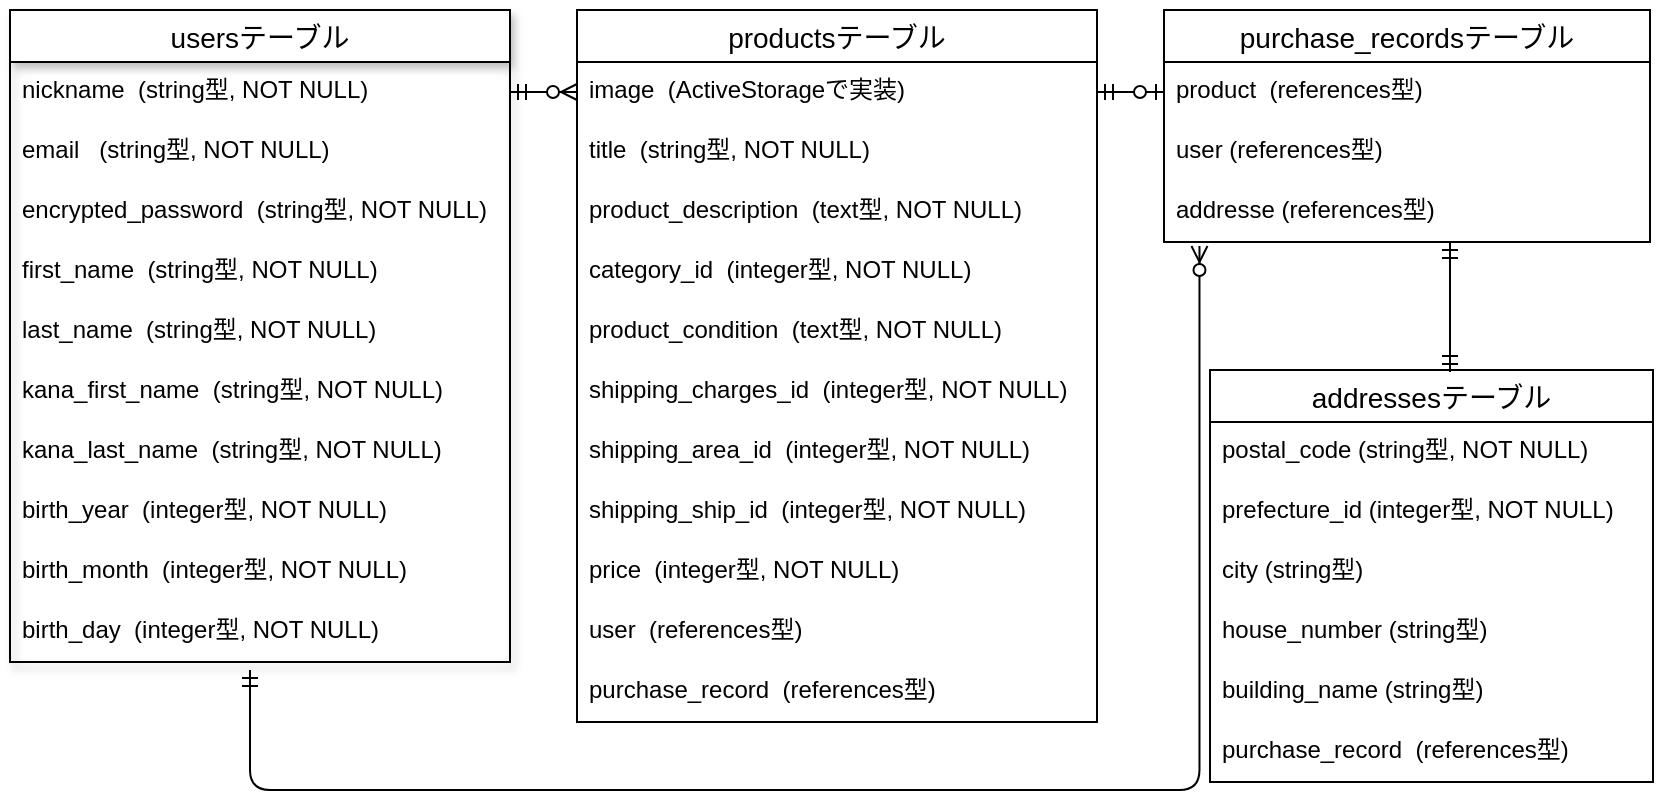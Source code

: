 <mxfile>
    <diagram id="MZY5vUZhtgzyz-PuE6bs" name="ページ1">
        <mxGraphModel dx="1032" dy="153" grid="1" gridSize="10" guides="1" tooltips="1" connect="1" arrows="1" fold="1" page="1" pageScale="1" pageWidth="827" pageHeight="1169" math="0" shadow="0">
            <root>
                <mxCell id="0"/>
                <mxCell id="1" parent="0"/>
                <mxCell id="31" value="usersテーブル" style="swimlane;fontStyle=0;childLayout=stackLayout;horizontal=1;startSize=26;horizontalStack=0;resizeParent=1;resizeParentMax=0;resizeLast=0;collapsible=1;marginBottom=0;align=center;fontSize=14;shadow=1;verticalAlign=middle;" parent="1" vertex="1">
                    <mxGeometry y="40" width="250" height="326" as="geometry"/>
                </mxCell>
                <mxCell id="32" value="nickname  (string型, NOT NULL)" style="text;strokeColor=none;fillColor=none;spacingLeft=4;spacingRight=4;overflow=hidden;rotatable=0;points=[[0,0.5],[1,0.5]];portConstraint=eastwest;fontSize=12;" parent="31" vertex="1">
                    <mxGeometry y="26" width="250" height="30" as="geometry"/>
                </mxCell>
                <mxCell id="33" value="email   (string型, NOT NULL)" style="text;strokeColor=none;fillColor=none;spacingLeft=4;spacingRight=4;overflow=hidden;rotatable=0;points=[[0,0.5],[1,0.5]];portConstraint=eastwest;fontSize=12;" parent="31" vertex="1">
                    <mxGeometry y="56" width="250" height="30" as="geometry"/>
                </mxCell>
                <mxCell id="34" value="encrypted_password  (string型, NOT NULL)" style="text;strokeColor=none;fillColor=none;spacingLeft=4;spacingRight=4;overflow=hidden;rotatable=0;points=[[0,0.5],[1,0.5]];portConstraint=eastwest;fontSize=12;" parent="31" vertex="1">
                    <mxGeometry y="86" width="250" height="30" as="geometry"/>
                </mxCell>
                <mxCell id="36" value="first_name  (string型, NOT NULL)" style="text;strokeColor=none;fillColor=none;spacingLeft=4;spacingRight=4;overflow=hidden;rotatable=0;points=[[0,0.5],[1,0.5]];portConstraint=eastwest;fontSize=12;" parent="31" vertex="1">
                    <mxGeometry y="116" width="250" height="30" as="geometry"/>
                </mxCell>
                <mxCell id="37" value="last_name  (string型, NOT NULL)" style="text;strokeColor=none;fillColor=none;spacingLeft=4;spacingRight=4;overflow=hidden;rotatable=0;points=[[0,0.5],[1,0.5]];portConstraint=eastwest;fontSize=12;" parent="31" vertex="1">
                    <mxGeometry y="146" width="250" height="30" as="geometry"/>
                </mxCell>
                <mxCell id="38" value="kana_first_name  (string型, NOT NULL)" style="text;strokeColor=none;fillColor=none;spacingLeft=4;spacingRight=4;overflow=hidden;rotatable=0;points=[[0,0.5],[1,0.5]];portConstraint=eastwest;fontSize=12;" parent="31" vertex="1">
                    <mxGeometry y="176" width="250" height="30" as="geometry"/>
                </mxCell>
                <mxCell id="39" value="kana_last_name  (string型, NOT NULL)" style="text;strokeColor=none;fillColor=none;spacingLeft=4;spacingRight=4;overflow=hidden;rotatable=0;points=[[0,0.5],[1,0.5]];portConstraint=eastwest;fontSize=12;" parent="31" vertex="1">
                    <mxGeometry y="206" width="250" height="30" as="geometry"/>
                </mxCell>
                <mxCell id="40" value="birth_year  (integer型, NOT NULL)" style="text;strokeColor=none;fillColor=none;spacingLeft=4;spacingRight=4;overflow=hidden;rotatable=0;points=[[0,0.5],[1,0.5]];portConstraint=eastwest;fontSize=12;" parent="31" vertex="1">
                    <mxGeometry y="236" width="250" height="30" as="geometry"/>
                </mxCell>
                <mxCell id="41" value="birth_month  (integer型, NOT NULL)" style="text;strokeColor=none;fillColor=none;spacingLeft=4;spacingRight=4;overflow=hidden;rotatable=0;points=[[0,0.5],[1,0.5]];portConstraint=eastwest;fontSize=12;" parent="31" vertex="1">
                    <mxGeometry y="266" width="250" height="30" as="geometry"/>
                </mxCell>
                <mxCell id="42" value="birth_day  (integer型, NOT NULL)" style="text;strokeColor=none;fillColor=none;spacingLeft=4;spacingRight=4;overflow=hidden;rotatable=0;points=[[0,0.5],[1,0.5]];portConstraint=eastwest;fontSize=12;" parent="31" vertex="1">
                    <mxGeometry y="296" width="250" height="30" as="geometry"/>
                </mxCell>
                <mxCell id="43" value="productsテーブル" style="swimlane;fontStyle=0;childLayout=stackLayout;horizontal=1;startSize=26;horizontalStack=0;resizeParent=1;resizeParentMax=0;resizeLast=0;collapsible=1;marginBottom=0;align=center;fontSize=14;fillColor=none;gradientColor=none;" parent="1" vertex="1">
                    <mxGeometry x="283.5" y="40" width="260" height="356" as="geometry"/>
                </mxCell>
                <mxCell id="44" value="image  (ActiveStorageで実装)" style="text;strokeColor=none;fillColor=none;spacingLeft=4;spacingRight=4;overflow=hidden;rotatable=0;points=[[0,0.5],[1,0.5]];portConstraint=eastwest;fontSize=12;" parent="43" vertex="1">
                    <mxGeometry y="26" width="260" height="30" as="geometry"/>
                </mxCell>
                <mxCell id="45" value="title  (string型, NOT NULL)" style="text;strokeColor=none;fillColor=none;spacingLeft=4;spacingRight=4;overflow=hidden;rotatable=0;points=[[0,0.5],[1,0.5]];portConstraint=eastwest;fontSize=12;" parent="43" vertex="1">
                    <mxGeometry y="56" width="260" height="30" as="geometry"/>
                </mxCell>
                <mxCell id="46" value="product_description  (text型, NOT NULL)" style="text;strokeColor=none;fillColor=none;spacingLeft=4;spacingRight=4;overflow=hidden;rotatable=0;points=[[0,0.5],[1,0.5]];portConstraint=eastwest;fontSize=12;" parent="43" vertex="1">
                    <mxGeometry y="86" width="260" height="30" as="geometry"/>
                </mxCell>
                <mxCell id="47" value="category_id  (integer型, NOT NULL)" style="text;strokeColor=none;fillColor=none;spacingLeft=4;spacingRight=4;overflow=hidden;rotatable=0;points=[[0,0.5],[1,0.5]];portConstraint=eastwest;fontSize=12;" parent="43" vertex="1">
                    <mxGeometry y="116" width="260" height="30" as="geometry"/>
                </mxCell>
                <mxCell id="48" value="product_condition  (text型, NOT NULL)" style="text;strokeColor=none;fillColor=none;spacingLeft=4;spacingRight=4;overflow=hidden;rotatable=0;points=[[0,0.5],[1,0.5]];portConstraint=eastwest;fontSize=12;" parent="43" vertex="1">
                    <mxGeometry y="146" width="260" height="30" as="geometry"/>
                </mxCell>
                <mxCell id="49" value="shipping_charges_id  (integer型, NOT NULL)" style="text;strokeColor=none;fillColor=none;spacingLeft=4;spacingRight=4;overflow=hidden;rotatable=0;points=[[0,0.5],[1,0.5]];portConstraint=eastwest;fontSize=12;" parent="43" vertex="1">
                    <mxGeometry y="176" width="260" height="30" as="geometry"/>
                </mxCell>
                <mxCell id="50" value="shipping_area_id  (integer型, NOT NULL)" style="text;strokeColor=none;fillColor=none;spacingLeft=4;spacingRight=4;overflow=hidden;rotatable=0;points=[[0,0.5],[1,0.5]];portConstraint=eastwest;fontSize=12;" parent="43" vertex="1">
                    <mxGeometry y="206" width="260" height="30" as="geometry"/>
                </mxCell>
                <mxCell id="51" value="shipping_ship_id  (integer型, NOT NULL)" style="text;strokeColor=none;fillColor=none;spacingLeft=4;spacingRight=4;overflow=hidden;rotatable=0;points=[[0,0.5],[1,0.5]];portConstraint=eastwest;fontSize=12;" parent="43" vertex="1">
                    <mxGeometry y="236" width="260" height="30" as="geometry"/>
                </mxCell>
                <mxCell id="73" value="price  (integer型, NOT NULL)" style="text;strokeColor=none;fillColor=none;spacingLeft=4;spacingRight=4;overflow=hidden;rotatable=0;points=[[0,0.5],[1,0.5]];portConstraint=eastwest;fontSize=12;" parent="43" vertex="1">
                    <mxGeometry y="266" width="260" height="30" as="geometry"/>
                </mxCell>
                <mxCell id="83" value="user  (references型)" style="text;strokeColor=none;fillColor=none;spacingLeft=4;spacingRight=4;overflow=hidden;rotatable=0;points=[[0,0.5],[1,0.5]];portConstraint=eastwest;fontSize=12;" vertex="1" parent="43">
                    <mxGeometry y="296" width="260" height="30" as="geometry"/>
                </mxCell>
                <mxCell id="86" value="purchase_record  (references型)" style="text;strokeColor=none;fillColor=none;spacingLeft=4;spacingRight=4;overflow=hidden;rotatable=0;points=[[0,0.5],[1,0.5]];portConstraint=eastwest;fontSize=12;" vertex="1" parent="43">
                    <mxGeometry y="326" width="260" height="30" as="geometry"/>
                </mxCell>
                <mxCell id="53" value="purchase_recordsテーブル" style="swimlane;fontStyle=0;childLayout=stackLayout;horizontal=1;startSize=26;horizontalStack=0;resizeParent=1;resizeParentMax=0;resizeLast=0;collapsible=1;marginBottom=0;align=center;fontSize=14;fillColor=none;gradientColor=none;" parent="1" vertex="1">
                    <mxGeometry x="577" y="40" width="243" height="116" as="geometry"/>
                </mxCell>
                <mxCell id="55" value="product  (references型)" style="text;strokeColor=none;fillColor=none;spacingLeft=4;spacingRight=4;overflow=hidden;rotatable=0;points=[[0,0.5],[1,0.5]];portConstraint=eastwest;fontSize=12;" parent="53" vertex="1">
                    <mxGeometry y="26" width="243" height="30" as="geometry"/>
                </mxCell>
                <mxCell id="57" value="user (references型)" style="text;strokeColor=none;fillColor=none;spacingLeft=4;spacingRight=4;overflow=hidden;rotatable=0;points=[[0,0.5],[1,0.5]];portConstraint=eastwest;fontSize=12;" parent="53" vertex="1">
                    <mxGeometry y="56" width="243" height="30" as="geometry"/>
                </mxCell>
                <mxCell id="56" value="addresse (references型)" style="text;strokeColor=none;fillColor=none;spacingLeft=4;spacingRight=4;overflow=hidden;rotatable=0;points=[[0,0.5],[1,0.5]];portConstraint=eastwest;fontSize=12;" parent="53" vertex="1">
                    <mxGeometry y="86" width="243" height="30" as="geometry"/>
                </mxCell>
                <mxCell id="62" value="addressesテーブル" style="swimlane;fontStyle=0;childLayout=stackLayout;horizontal=1;startSize=26;horizontalStack=0;resizeParent=1;resizeParentMax=0;resizeLast=0;collapsible=1;marginBottom=0;align=center;fontSize=14;fillColor=none;gradientColor=none;" parent="1" vertex="1">
                    <mxGeometry x="600" y="220" width="221.5" height="206" as="geometry"/>
                </mxCell>
                <mxCell id="63" value="postal_code (string型, NOT NULL)" style="text;strokeColor=none;fillColor=none;spacingLeft=4;spacingRight=4;overflow=hidden;rotatable=0;points=[[0,0.5],[1,0.5]];portConstraint=eastwest;fontSize=12;" parent="62" vertex="1">
                    <mxGeometry y="26" width="221.5" height="30" as="geometry"/>
                </mxCell>
                <mxCell id="64" value="prefecture_id (integer型, NOT NULL)" style="text;strokeColor=none;fillColor=none;spacingLeft=4;spacingRight=4;overflow=hidden;rotatable=0;points=[[0,0.5],[1,0.5]];portConstraint=eastwest;fontSize=12;" parent="62" vertex="1">
                    <mxGeometry y="56" width="221.5" height="30" as="geometry"/>
                </mxCell>
                <mxCell id="65" value="city (string型)" style="text;strokeColor=none;fillColor=none;spacingLeft=4;spacingRight=4;overflow=hidden;rotatable=0;points=[[0,0.5],[1,0.5]];portConstraint=eastwest;fontSize=12;" parent="62" vertex="1">
                    <mxGeometry y="86" width="221.5" height="30" as="geometry"/>
                </mxCell>
                <mxCell id="66" value="house_number (string型)" style="text;strokeColor=none;fillColor=none;spacingLeft=4;spacingRight=4;overflow=hidden;rotatable=0;points=[[0,0.5],[1,0.5]];portConstraint=eastwest;fontSize=12;" parent="62" vertex="1">
                    <mxGeometry y="116" width="221.5" height="30" as="geometry"/>
                </mxCell>
                <mxCell id="67" value="building_name (string型)" style="text;strokeColor=none;fillColor=none;spacingLeft=4;spacingRight=4;overflow=hidden;rotatable=0;points=[[0,0.5],[1,0.5]];portConstraint=eastwest;fontSize=12;" parent="62" vertex="1">
                    <mxGeometry y="146" width="221.5" height="30" as="geometry"/>
                </mxCell>
                <mxCell id="90" value="purchase_record  (references型)" style="text;strokeColor=none;fillColor=none;spacingLeft=4;spacingRight=4;overflow=hidden;rotatable=0;points=[[0,0.5],[1,0.5]];portConstraint=eastwest;fontSize=12;" vertex="1" parent="62">
                    <mxGeometry y="176" width="221.5" height="30" as="geometry"/>
                </mxCell>
                <mxCell id="70" value="" style="edgeStyle=elbowEdgeStyle;fontSize=12;html=1;endArrow=ERzeroToMany;startArrow=ERmandOne;elbow=vertical;entryX=0.073;entryY=1.067;entryDx=0;entryDy=0;entryPerimeter=0;" parent="1" edge="1" target="56">
                    <mxGeometry width="100" height="100" relative="1" as="geometry">
                        <mxPoint x="120" y="370" as="sourcePoint"/>
                        <mxPoint x="580" y="158" as="targetPoint"/>
                        <Array as="points">
                            <mxPoint x="350" y="430"/>
                            <mxPoint x="350" y="430"/>
                            <mxPoint x="420" y="410"/>
                            <mxPoint x="320" y="450"/>
                        </Array>
                    </mxGeometry>
                </mxCell>
                <mxCell id="1MpRPTbRtTkOKsMQXWjw-90" value="" style="fontSize=12;html=1;endArrow=ERmandOne;startArrow=ERmandOne;elbow=vertical;" parent="1" edge="1">
                    <mxGeometry width="100" height="100" relative="1" as="geometry">
                        <mxPoint x="720" y="221" as="sourcePoint"/>
                        <mxPoint x="720" y="156" as="targetPoint"/>
                    </mxGeometry>
                </mxCell>
                <mxCell id="1MpRPTbRtTkOKsMQXWjw-100" value="" style="fontSize=12;html=1;endArrow=ERzeroToOne;startArrow=ERmandOne;entryX=0;entryY=0.5;entryDx=0;entryDy=0;exitX=1;exitY=0.5;exitDx=0;exitDy=0;" parent="1" source="44" target="55" edge="1">
                    <mxGeometry width="100" height="100" relative="1" as="geometry">
                        <mxPoint x="460" y="20" as="sourcePoint"/>
                        <mxPoint x="530" y="20" as="targetPoint"/>
                    </mxGeometry>
                </mxCell>
                <mxCell id="1MpRPTbRtTkOKsMQXWjw-99" value="" style="fontSize=12;html=1;endArrow=ERzeroToMany;startArrow=ERmandOne;exitX=1;exitY=0.5;exitDx=0;exitDy=0;" parent="1" edge="1" source="32">
                    <mxGeometry width="100" height="100" relative="1" as="geometry">
                        <mxPoint x="263.5" y="80" as="sourcePoint"/>
                        <mxPoint x="283.5" y="81" as="targetPoint"/>
                    </mxGeometry>
                </mxCell>
            </root>
        </mxGraphModel>
    </diagram>
    <diagram id="wzEoBmiL1a-crx8p3YlY" name="ページ2">
        <mxGraphModel dx="856" dy="504" grid="1" gridSize="10" guides="1" tooltips="1" connect="1" arrows="1" fold="1" page="1" pageScale="1" pageWidth="827" pageHeight="1169" math="0" shadow="0">
            <root>
                <mxCell id="0Qa1BvA9Sa3oy8OyTzoR-0"/>
                <mxCell id="0Qa1BvA9Sa3oy8OyTzoR-1" parent="0Qa1BvA9Sa3oy8OyTzoR-0"/>
            </root>
        </mxGraphModel>
    </diagram>
</mxfile>